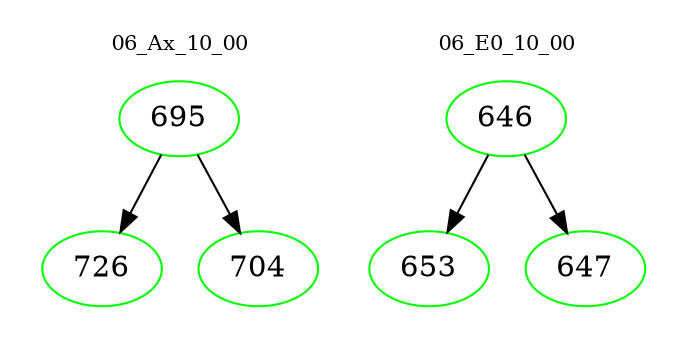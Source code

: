 digraph{
subgraph cluster_0 {
color = white
label = "06_Ax_10_00";
fontsize=10;
T0_695 [label="695", color="green"]
T0_695 -> T0_726 [color="black"]
T0_726 [label="726", color="green"]
T0_695 -> T0_704 [color="black"]
T0_704 [label="704", color="green"]
}
subgraph cluster_1 {
color = white
label = "06_E0_10_00";
fontsize=10;
T1_646 [label="646", color="green"]
T1_646 -> T1_653 [color="black"]
T1_653 [label="653", color="green"]
T1_646 -> T1_647 [color="black"]
T1_647 [label="647", color="green"]
}
}
